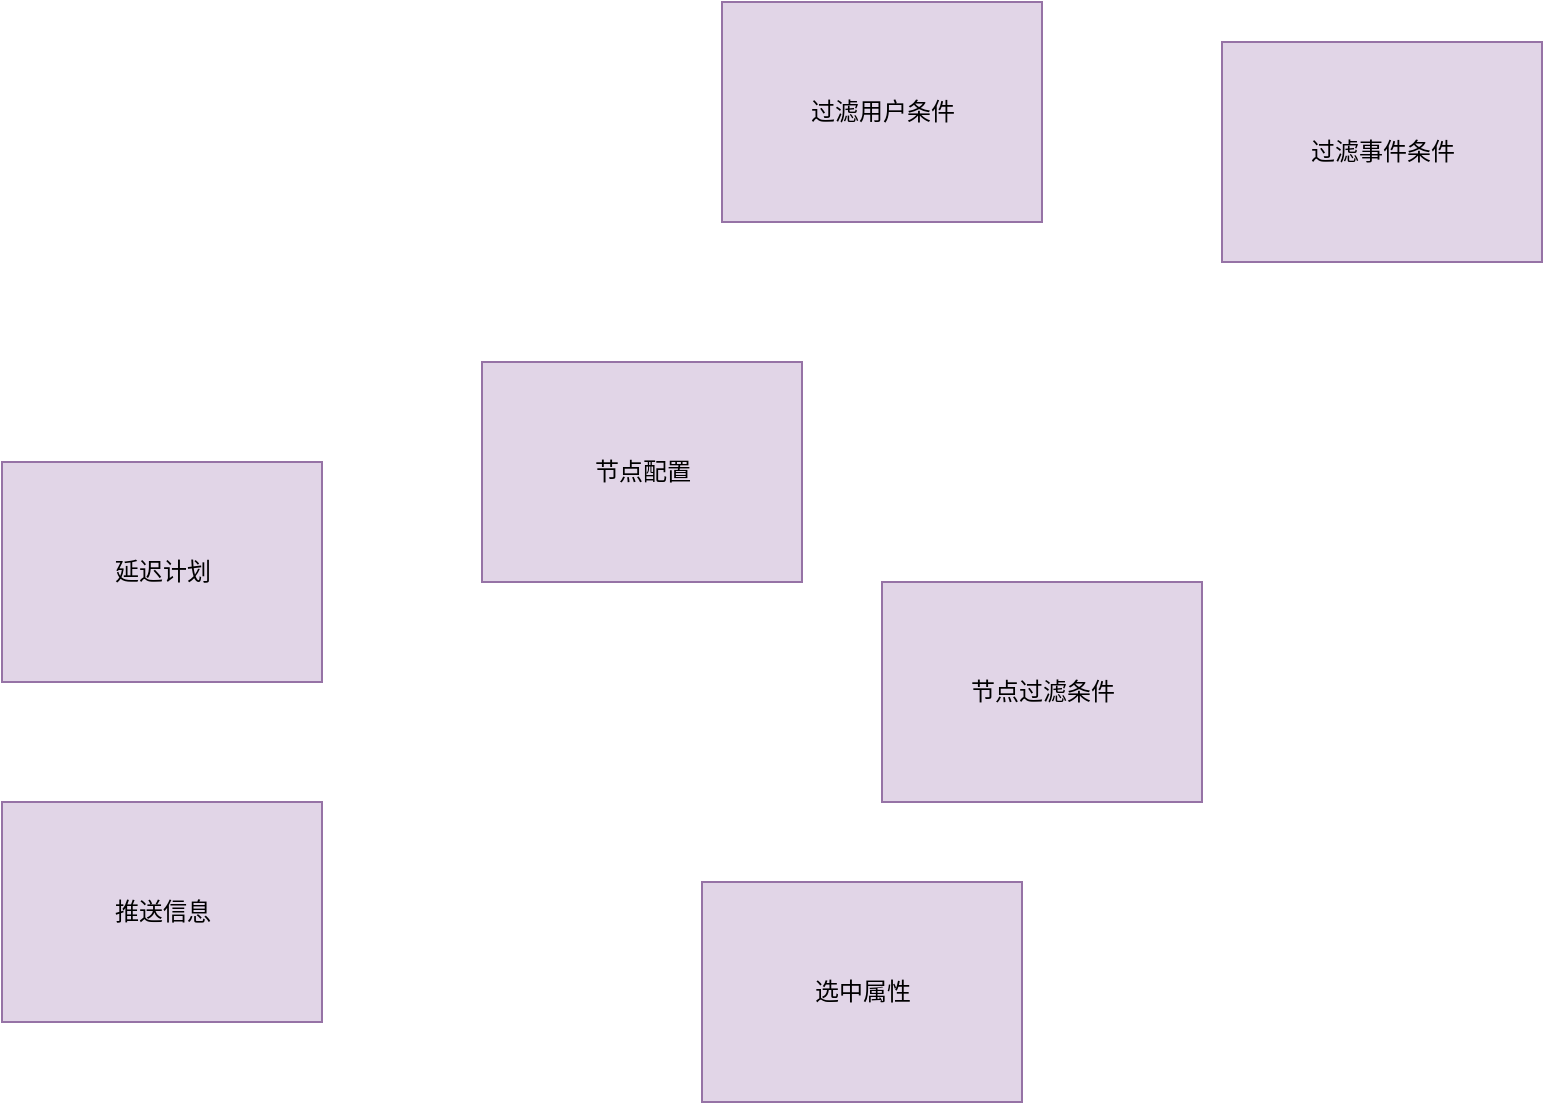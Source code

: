 <mxfile version="13.8.5" type="github">
  <diagram name="Page-1" id="efa7a0a1-bf9b-a30e-e6df-94a7791c09e9">
    <mxGraphModel dx="1038" dy="524" grid="1" gridSize="10" guides="1" tooltips="1" connect="1" arrows="1" fold="1" page="1" pageScale="1" pageWidth="2339" pageHeight="3300" background="#ffffff" math="0" shadow="0">
      <root>
        <mxCell id="0" />
        <mxCell id="1" parent="0" />
        <mxCell id="5RnivFQOtMV0s0rQjsaU-1" value="节点配置" style="html=1;fillColor=#e1d5e7;strokeColor=#9673a6;imageWidth=200;" vertex="1" parent="1">
          <mxGeometry x="350" y="220" width="160" height="110" as="geometry" />
        </mxCell>
        <mxCell id="5RnivFQOtMV0s0rQjsaU-2" value="选中属性" style="html=1;fillColor=#e1d5e7;strokeColor=#9673a6;imageWidth=200;" vertex="1" parent="1">
          <mxGeometry x="460" y="480" width="160" height="110" as="geometry" />
        </mxCell>
        <mxCell id="5RnivFQOtMV0s0rQjsaU-3" value="节点过滤条件" style="html=1;fillColor=#e1d5e7;strokeColor=#9673a6;imageWidth=200;" vertex="1" parent="1">
          <mxGeometry x="550" y="330" width="160" height="110" as="geometry" />
        </mxCell>
        <mxCell id="5RnivFQOtMV0s0rQjsaU-4" value="过滤事件条件" style="html=1;fillColor=#e1d5e7;strokeColor=#9673a6;imageWidth=200;" vertex="1" parent="1">
          <mxGeometry x="720" y="60" width="160" height="110" as="geometry" />
        </mxCell>
        <mxCell id="5RnivFQOtMV0s0rQjsaU-5" value="过滤用户条件" style="html=1;fillColor=#e1d5e7;strokeColor=#9673a6;imageWidth=200;" vertex="1" parent="1">
          <mxGeometry x="470" y="40" width="160" height="110" as="geometry" />
        </mxCell>
        <mxCell id="5RnivFQOtMV0s0rQjsaU-6" value="推送信息" style="html=1;fillColor=#e1d5e7;strokeColor=#9673a6;imageWidth=200;" vertex="1" parent="1">
          <mxGeometry x="110" y="440" width="160" height="110" as="geometry" />
        </mxCell>
        <mxCell id="5RnivFQOtMV0s0rQjsaU-7" value="延迟计划" style="html=1;fillColor=#e1d5e7;strokeColor=#9673a6;imageWidth=200;" vertex="1" parent="1">
          <mxGeometry x="110" y="270" width="160" height="110" as="geometry" />
        </mxCell>
      </root>
    </mxGraphModel>
  </diagram>
</mxfile>
